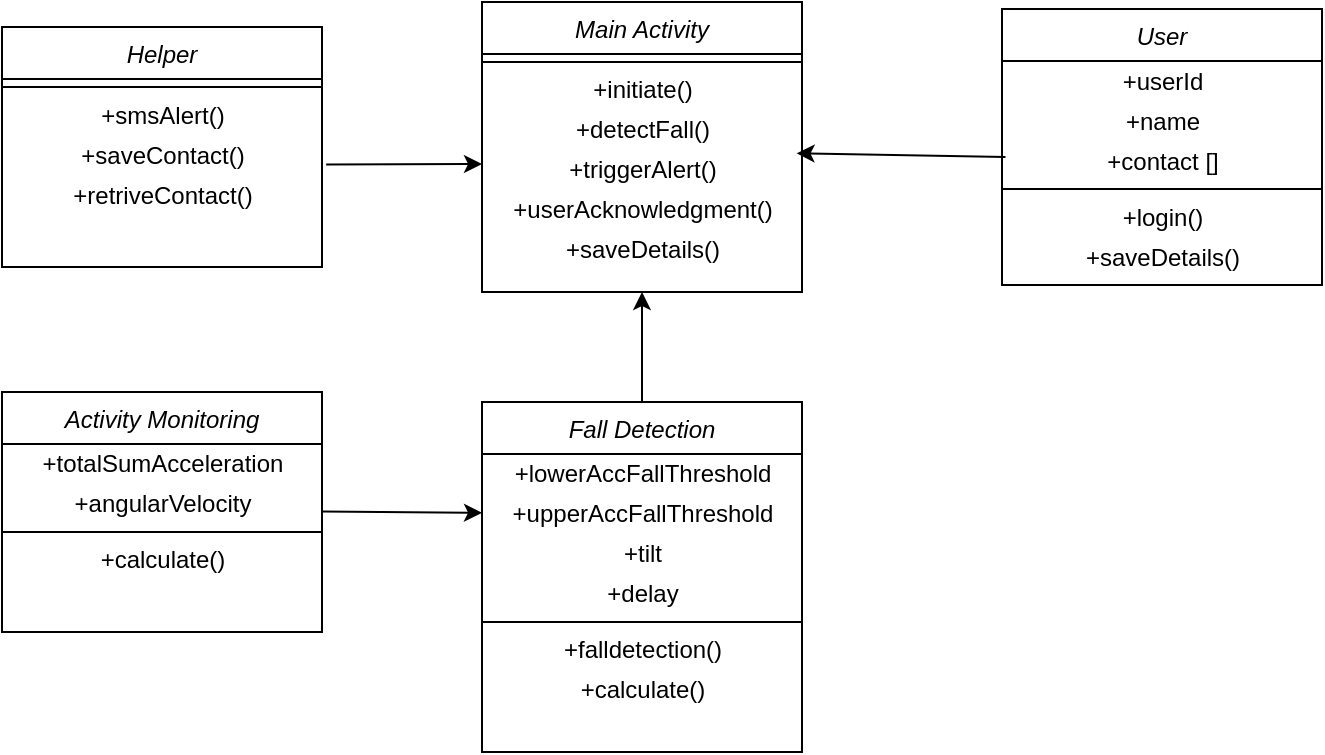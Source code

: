 <mxfile version="13.1.14" type="device"><diagram id="C5RBs43oDa-KdzZeNtuy" name="ClassDiagram"><mxGraphModel dx="1221" dy="645" grid="1" gridSize="10" guides="1" tooltips="1" connect="1" arrows="1" fold="1" page="1" pageScale="1" pageWidth="827" pageHeight="1169" math="0" shadow="0"><root><mxCell id="WIyWlLk6GJQsqaUBKTNV-0"/><mxCell id="WIyWlLk6GJQsqaUBKTNV-1" parent="WIyWlLk6GJQsqaUBKTNV-0"/><mxCell id="lVi8YXgwzG-02vSt_5ty-10" value="" style="endArrow=classic;html=1;entryX=0.983;entryY=0.082;entryDx=0;entryDy=0;entryPerimeter=0;exitX=0.011;exitY=0.401;exitDx=0;exitDy=0;exitPerimeter=0;" edge="1" parent="WIyWlLk6GJQsqaUBKTNV-1" source="lVi8YXgwzG-02vSt_5ty-4" target="lVi8YXgwzG-02vSt_5ty-45"><mxGeometry width="50" height="50" relative="1" as="geometry"><mxPoint x="610" y="379" as="sourcePoint"/><mxPoint x="160" y="358" as="targetPoint"/><Array as="points"/></mxGeometry></mxCell><mxCell id="lVi8YXgwzG-02vSt_5ty-26" value="Fall Detection" style="swimlane;fontStyle=2;align=center;verticalAlign=top;childLayout=stackLayout;horizontal=1;startSize=26;horizontalStack=0;resizeParent=1;resizeLast=0;collapsible=1;marginBottom=0;rounded=0;shadow=0;strokeWidth=1;" vertex="1" parent="WIyWlLk6GJQsqaUBKTNV-1"><mxGeometry x="360" y="505" width="160" height="175" as="geometry"><mxRectangle x="230" y="140" width="160" height="26" as="alternateBounds"/></mxGeometry></mxCell><mxCell id="lVi8YXgwzG-02vSt_5ty-27" value="+lowerAccFallThreshold" style="text;html=1;align=center;verticalAlign=middle;resizable=0;points=[];autosize=1;" vertex="1" parent="lVi8YXgwzG-02vSt_5ty-26"><mxGeometry y="26" width="160" height="20" as="geometry"/></mxCell><mxCell id="lVi8YXgwzG-02vSt_5ty-28" value="+upperAccFallThreshold" style="text;html=1;align=center;verticalAlign=middle;resizable=0;points=[];autosize=1;" vertex="1" parent="lVi8YXgwzG-02vSt_5ty-26"><mxGeometry y="46" width="160" height="20" as="geometry"/></mxCell><mxCell id="lVi8YXgwzG-02vSt_5ty-29" value="+tilt" style="text;html=1;align=center;verticalAlign=middle;resizable=0;points=[];autosize=1;" vertex="1" parent="lVi8YXgwzG-02vSt_5ty-26"><mxGeometry y="66" width="160" height="20" as="geometry"/></mxCell><mxCell id="lVi8YXgwzG-02vSt_5ty-32" value="+delay" style="text;html=1;align=center;verticalAlign=middle;resizable=0;points=[];autosize=1;" vertex="1" parent="lVi8YXgwzG-02vSt_5ty-26"><mxGeometry y="86" width="160" height="20" as="geometry"/></mxCell><mxCell id="lVi8YXgwzG-02vSt_5ty-30" value="" style="line;html=1;strokeWidth=1;align=left;verticalAlign=middle;spacingTop=-1;spacingLeft=3;spacingRight=3;rotatable=0;labelPosition=right;points=[];portConstraint=eastwest;" vertex="1" parent="lVi8YXgwzG-02vSt_5ty-26"><mxGeometry y="106" width="160" height="8" as="geometry"/></mxCell><mxCell id="lVi8YXgwzG-02vSt_5ty-40" value="+falldetection()" style="text;html=1;align=center;verticalAlign=middle;resizable=0;points=[];autosize=1;" vertex="1" parent="lVi8YXgwzG-02vSt_5ty-26"><mxGeometry y="114" width="160" height="20" as="geometry"/></mxCell><mxCell id="lVi8YXgwzG-02vSt_5ty-56" value="+calculate()" style="text;html=1;align=center;verticalAlign=middle;resizable=0;points=[];autosize=1;" vertex="1" parent="lVi8YXgwzG-02vSt_5ty-26"><mxGeometry y="134" width="160" height="20" as="geometry"/></mxCell><mxCell id="lVi8YXgwzG-02vSt_5ty-54" value="" style="endArrow=classic;html=1;exitX=0.5;exitY=0;exitDx=0;exitDy=0;entryX=0.5;entryY=1;entryDx=0;entryDy=0;" edge="1" parent="WIyWlLk6GJQsqaUBKTNV-1" source="lVi8YXgwzG-02vSt_5ty-26" target="lVi8YXgwzG-02vSt_5ty-33"><mxGeometry width="50" height="50" relative="1" as="geometry"><mxPoint x="390" y="410" as="sourcePoint"/><mxPoint x="440" y="420" as="targetPoint"/><Array as="points"/></mxGeometry></mxCell><mxCell id="lVi8YXgwzG-02vSt_5ty-57" value="" style="endArrow=classic;html=1;exitX=1;exitY=0.69;exitDx=0;exitDy=0;exitPerimeter=0;" edge="1" parent="WIyWlLk6GJQsqaUBKTNV-1" source="lVi8YXgwzG-02vSt_5ty-17" target="lVi8YXgwzG-02vSt_5ty-28"><mxGeometry width="50" height="50" relative="1" as="geometry"><mxPoint x="390" y="510" as="sourcePoint"/><mxPoint x="440" y="460" as="targetPoint"/></mxGeometry></mxCell><mxCell id="lVi8YXgwzG-02vSt_5ty-33" value="Main Activity" style="swimlane;fontStyle=2;align=center;verticalAlign=top;childLayout=stackLayout;horizontal=1;startSize=26;horizontalStack=0;resizeParent=1;resizeLast=0;collapsible=1;marginBottom=0;rounded=0;shadow=0;strokeWidth=1;" vertex="1" parent="WIyWlLk6GJQsqaUBKTNV-1"><mxGeometry x="360" y="305" width="160" height="145" as="geometry"><mxRectangle x="230" y="140" width="160" height="26" as="alternateBounds"/></mxGeometry></mxCell><mxCell id="lVi8YXgwzG-02vSt_5ty-36" value="&lt;br&gt;" style="line;html=1;strokeWidth=1;align=left;verticalAlign=middle;spacingTop=-1;spacingLeft=3;spacingRight=3;rotatable=0;labelPosition=right;points=[];portConstraint=eastwest;" vertex="1" parent="lVi8YXgwzG-02vSt_5ty-33"><mxGeometry y="26" width="160" height="8" as="geometry"/></mxCell><mxCell id="lVi8YXgwzG-02vSt_5ty-43" value="+initiate()" style="text;html=1;align=center;verticalAlign=middle;resizable=0;points=[];autosize=1;" vertex="1" parent="lVi8YXgwzG-02vSt_5ty-33"><mxGeometry y="34" width="160" height="20" as="geometry"/></mxCell><mxCell id="lVi8YXgwzG-02vSt_5ty-44" value="+detectFall()" style="text;html=1;align=center;verticalAlign=middle;resizable=0;points=[];autosize=1;" vertex="1" parent="lVi8YXgwzG-02vSt_5ty-33"><mxGeometry y="54" width="160" height="20" as="geometry"/></mxCell><mxCell id="lVi8YXgwzG-02vSt_5ty-45" value="+triggerAlert()" style="text;html=1;align=center;verticalAlign=middle;resizable=0;points=[];autosize=1;" vertex="1" parent="lVi8YXgwzG-02vSt_5ty-33"><mxGeometry y="74" width="160" height="20" as="geometry"/></mxCell><mxCell id="lVi8YXgwzG-02vSt_5ty-46" value="+userAcknowledgment()" style="text;html=1;align=center;verticalAlign=middle;resizable=0;points=[];autosize=1;" vertex="1" parent="lVi8YXgwzG-02vSt_5ty-33"><mxGeometry y="94" width="160" height="20" as="geometry"/></mxCell><mxCell id="lVi8YXgwzG-02vSt_5ty-66" value="+saveDetails()" style="text;html=1;align=center;verticalAlign=middle;resizable=0;points=[];autosize=1;" vertex="1" parent="lVi8YXgwzG-02vSt_5ty-33"><mxGeometry y="114" width="160" height="20" as="geometry"/></mxCell><mxCell id="lVi8YXgwzG-02vSt_5ty-58" value="Helper" style="swimlane;fontStyle=2;align=center;verticalAlign=top;childLayout=stackLayout;horizontal=1;startSize=26;horizontalStack=0;resizeParent=1;resizeLast=0;collapsible=1;marginBottom=0;rounded=0;shadow=0;strokeWidth=1;" vertex="1" parent="WIyWlLk6GJQsqaUBKTNV-1"><mxGeometry x="120" y="317.5" width="160" height="120" as="geometry"><mxRectangle x="230" y="140" width="160" height="26" as="alternateBounds"/></mxGeometry></mxCell><mxCell id="lVi8YXgwzG-02vSt_5ty-61" value="" style="line;html=1;strokeWidth=1;align=left;verticalAlign=middle;spacingTop=-1;spacingLeft=3;spacingRight=3;rotatable=0;labelPosition=right;points=[];portConstraint=eastwest;" vertex="1" parent="lVi8YXgwzG-02vSt_5ty-58"><mxGeometry y="26" width="160" height="8" as="geometry"/></mxCell><mxCell id="lVi8YXgwzG-02vSt_5ty-62" value="+smsAlert()" style="text;html=1;align=center;verticalAlign=middle;resizable=0;points=[];autosize=1;" vertex="1" parent="lVi8YXgwzG-02vSt_5ty-58"><mxGeometry y="34" width="160" height="20" as="geometry"/></mxCell><mxCell id="lVi8YXgwzG-02vSt_5ty-63" value="+saveContact()" style="text;html=1;align=center;verticalAlign=middle;resizable=0;points=[];autosize=1;" vertex="1" parent="lVi8YXgwzG-02vSt_5ty-58"><mxGeometry y="54" width="160" height="20" as="geometry"/></mxCell><mxCell id="lVi8YXgwzG-02vSt_5ty-64" value="+retriveContact()" style="text;html=1;align=center;verticalAlign=middle;resizable=0;points=[];autosize=1;" vertex="1" parent="lVi8YXgwzG-02vSt_5ty-58"><mxGeometry y="74" width="160" height="20" as="geometry"/></mxCell><mxCell id="lVi8YXgwzG-02vSt_5ty-65" value="" style="endArrow=classic;html=1;exitX=1.013;exitY=0.74;exitDx=0;exitDy=0;exitPerimeter=0;" edge="1" parent="WIyWlLk6GJQsqaUBKTNV-1" source="lVi8YXgwzG-02vSt_5ty-63"><mxGeometry width="50" height="50" relative="1" as="geometry"><mxPoint x="400" y="420" as="sourcePoint"/><mxPoint x="360" y="386" as="targetPoint"/></mxGeometry></mxCell><mxCell id="zkfFHV4jXpPFQw0GAbJ--0" value="User" style="swimlane;fontStyle=2;align=center;verticalAlign=top;childLayout=stackLayout;horizontal=1;startSize=26;horizontalStack=0;resizeParent=1;resizeLast=0;collapsible=1;marginBottom=0;rounded=0;shadow=0;strokeWidth=1;" parent="WIyWlLk6GJQsqaUBKTNV-1" vertex="1"><mxGeometry x="620" y="308.5" width="160" height="138" as="geometry"><mxRectangle x="230" y="140" width="160" height="26" as="alternateBounds"/></mxGeometry></mxCell><mxCell id="lVi8YXgwzG-02vSt_5ty-2" value="+userId" style="text;html=1;align=center;verticalAlign=middle;resizable=0;points=[];autosize=1;" vertex="1" parent="zkfFHV4jXpPFQw0GAbJ--0"><mxGeometry y="26" width="160" height="20" as="geometry"/></mxCell><mxCell id="lVi8YXgwzG-02vSt_5ty-3" value="+name" style="text;html=1;align=center;verticalAlign=middle;resizable=0;points=[];autosize=1;" vertex="1" parent="zkfFHV4jXpPFQw0GAbJ--0"><mxGeometry y="46" width="160" height="20" as="geometry"/></mxCell><mxCell id="lVi8YXgwzG-02vSt_5ty-4" value="+contact []" style="text;html=1;align=center;verticalAlign=middle;resizable=0;points=[];autosize=1;" vertex="1" parent="zkfFHV4jXpPFQw0GAbJ--0"><mxGeometry y="66" width="160" height="20" as="geometry"/></mxCell><mxCell id="zkfFHV4jXpPFQw0GAbJ--4" value="" style="line;html=1;strokeWidth=1;align=left;verticalAlign=middle;spacingTop=-1;spacingLeft=3;spacingRight=3;rotatable=0;labelPosition=right;points=[];portConstraint=eastwest;" parent="zkfFHV4jXpPFQw0GAbJ--0" vertex="1"><mxGeometry y="86" width="160" height="8" as="geometry"/></mxCell><mxCell id="lVi8YXgwzG-02vSt_5ty-6" value="+login()" style="text;html=1;align=center;verticalAlign=middle;resizable=0;points=[];autosize=1;" vertex="1" parent="zkfFHV4jXpPFQw0GAbJ--0"><mxGeometry y="94" width="160" height="20" as="geometry"/></mxCell><mxCell id="lVi8YXgwzG-02vSt_5ty-7" value="+saveDetails()" style="text;html=1;align=center;verticalAlign=middle;resizable=0;points=[];autosize=1;" vertex="1" parent="zkfFHV4jXpPFQw0GAbJ--0"><mxGeometry y="114" width="160" height="20" as="geometry"/></mxCell><mxCell id="lVi8YXgwzG-02vSt_5ty-15" value="Activity Monitoring" style="swimlane;fontStyle=2;align=center;verticalAlign=top;childLayout=stackLayout;horizontal=1;startSize=26;horizontalStack=0;resizeParent=1;resizeLast=0;collapsible=1;marginBottom=0;rounded=0;shadow=0;strokeWidth=1;" vertex="1" parent="WIyWlLk6GJQsqaUBKTNV-1"><mxGeometry x="120" y="500" width="160" height="120" as="geometry"><mxRectangle x="230" y="140" width="160" height="26" as="alternateBounds"/></mxGeometry></mxCell><mxCell id="lVi8YXgwzG-02vSt_5ty-16" value="+totalSumAcceleration" style="text;html=1;align=center;verticalAlign=middle;resizable=0;points=[];autosize=1;" vertex="1" parent="lVi8YXgwzG-02vSt_5ty-15"><mxGeometry y="26" width="160" height="20" as="geometry"/></mxCell><mxCell id="lVi8YXgwzG-02vSt_5ty-17" value="+angularVelocity" style="text;html=1;align=center;verticalAlign=middle;resizable=0;points=[];autosize=1;" vertex="1" parent="lVi8YXgwzG-02vSt_5ty-15"><mxGeometry y="46" width="160" height="20" as="geometry"/></mxCell><mxCell id="lVi8YXgwzG-02vSt_5ty-19" value="" style="line;html=1;strokeWidth=1;align=left;verticalAlign=middle;spacingTop=-1;spacingLeft=3;spacingRight=3;rotatable=0;labelPosition=right;points=[];portConstraint=eastwest;" vertex="1" parent="lVi8YXgwzG-02vSt_5ty-15"><mxGeometry y="66" width="160" height="8" as="geometry"/></mxCell><mxCell id="lVi8YXgwzG-02vSt_5ty-22" value="+calculate()" style="text;html=1;align=center;verticalAlign=middle;resizable=0;points=[];autosize=1;" vertex="1" parent="lVi8YXgwzG-02vSt_5ty-15"><mxGeometry y="74" width="160" height="20" as="geometry"/></mxCell></root></mxGraphModel></diagram></mxfile>